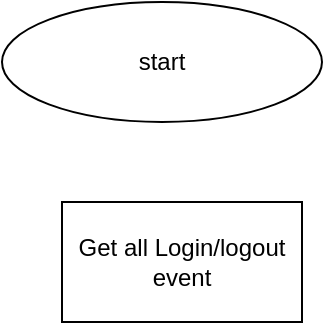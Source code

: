<mxfile version="17.1.3" type="github">
  <diagram name="Page-1" id="52a04d89-c75d-2922-d76d-85b35f80e030">
    <mxGraphModel dx="868" dy="508" grid="1" gridSize="10" guides="1" tooltips="1" connect="1" arrows="1" fold="1" page="1" pageScale="1" pageWidth="1100" pageHeight="850" background="none" math="0" shadow="0">
      <root>
        <mxCell id="0" />
        <mxCell id="1" parent="0" />
        <mxCell id="3N898tourdAV6GYtigl1-1" value="start" style="ellipse;whiteSpace=wrap;html=1;" vertex="1" parent="1">
          <mxGeometry x="310" y="30" width="160" height="60" as="geometry" />
        </mxCell>
        <mxCell id="3N898tourdAV6GYtigl1-2" value="Get all Login/logout event" style="rounded=0;whiteSpace=wrap;html=1;" vertex="1" parent="1">
          <mxGeometry x="340" y="130" width="120" height="60" as="geometry" />
        </mxCell>
      </root>
    </mxGraphModel>
  </diagram>
</mxfile>
